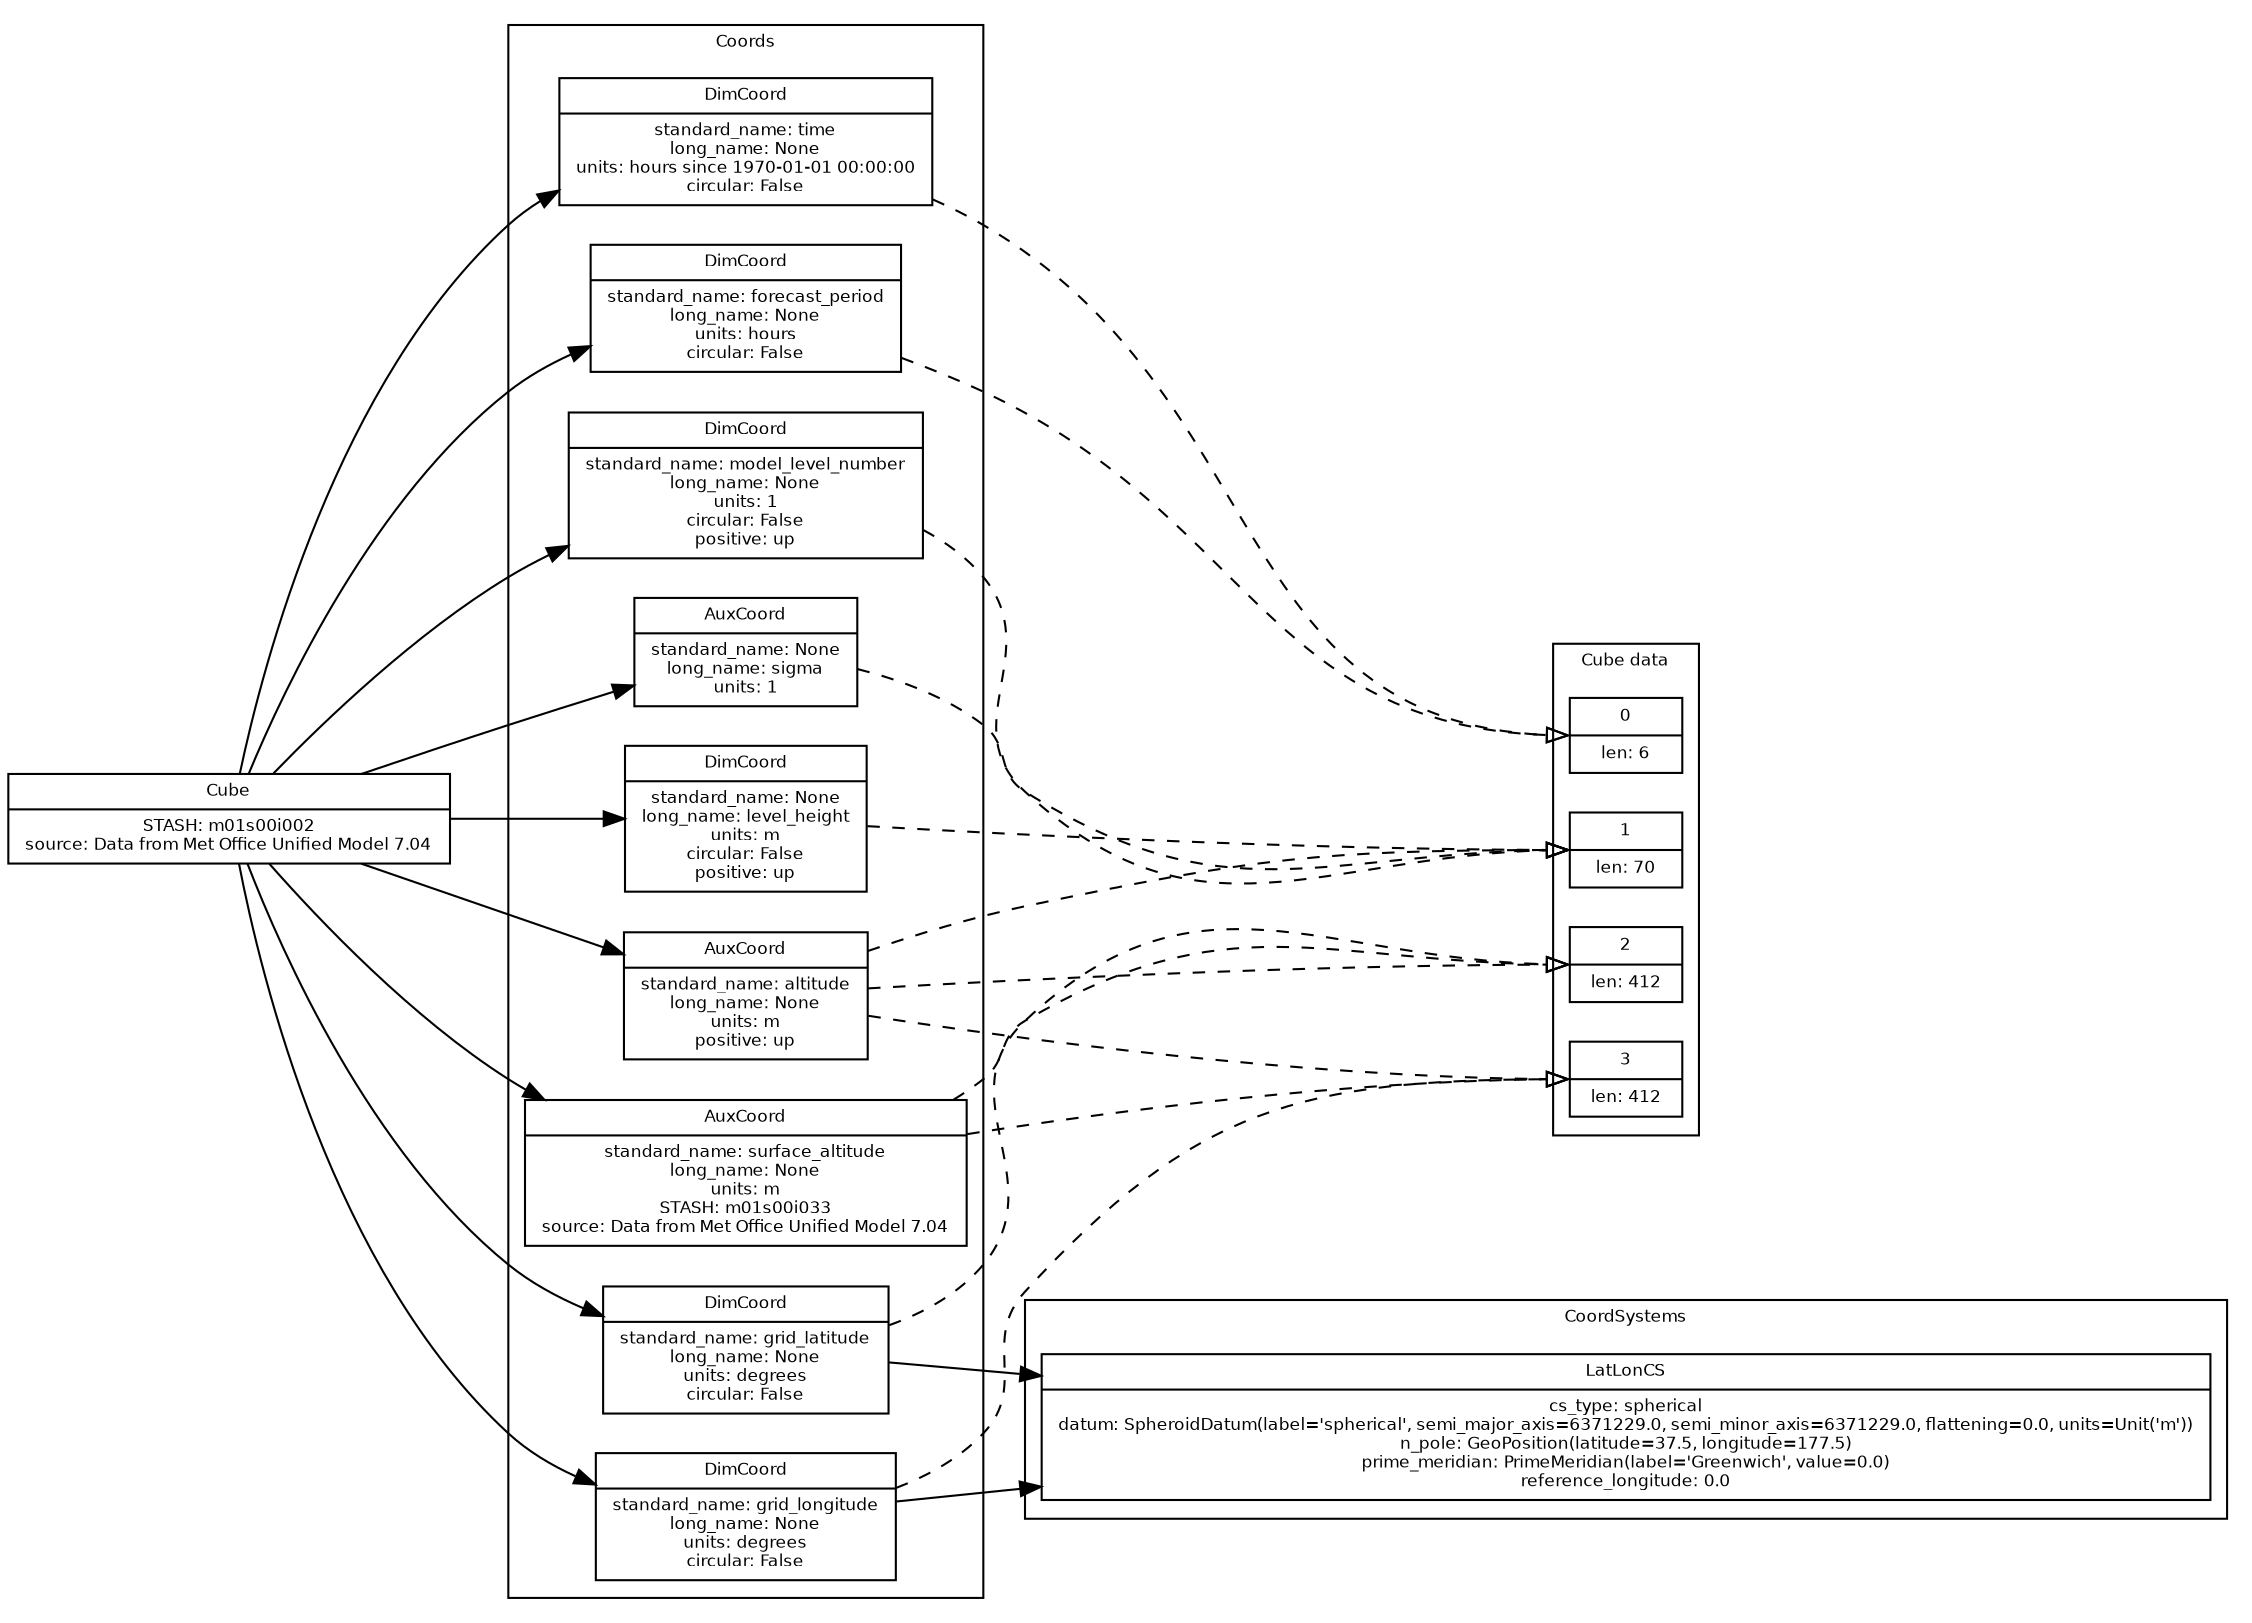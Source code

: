 
digraph CubeGraph{

    rankdir = "LR"
    fontname = "Bitstream Vera Sans"
    fontsize = 8

    node [
        fontname = "Bitstream Vera Sans"
        fontsize = 8
        shape = "record"
    ]

#   Nodes
    ":Cube" [
        label = "Cube|STASH: m01s00i002\nsource: Data from Met Office Unified Model 7.04"
    ]

    
    subgraph clusterCubeDimensions {
        label="Cube data"
    
        "CubeDimension_0" [
            label = "0|len: 6"
        ]

        "CubeDimension_1" [
            label = "1|len: 70"
        ]

        "CubeDimension_2" [
            label = "2|len: 412"
        ]

        "CubeDimension_3" [
            label = "3|len: 412"
        ]

    }
    
    
    subgraph clusterCoords {
        label = "Coords"
        "Coord_0" [
            label = "AuxCoord|standard_name: altitude\nlong_name: None\nunits: m\npositive: up"
        ]
        "Coord_1" [
            label = "DimCoord|standard_name: forecast_period\nlong_name: None\nunits: hours\ncircular: False"
        ]
        "Coord_2" [
            label = "DimCoord|standard_name: grid_latitude\nlong_name: None\nunits: degrees\ncircular: False"
        ]
        "Coord_3" [
            label = "DimCoord|standard_name: grid_longitude\nlong_name: None\nunits: degrees\ncircular: False"
        ]
        "Coord_4" [
            label = "DimCoord|standard_name: None\nlong_name: level_height\nunits: m\ncircular: False\npositive: up"
        ]
        "Coord_5" [
            label = "DimCoord|standard_name: model_level_number\nlong_name: None\nunits: 1\ncircular: False\npositive: up"
        ]
        "Coord_6" [
            label = "AuxCoord|standard_name: None\nlong_name: sigma\nunits: 1"
        ]
        "Coord_7" [
            label = "AuxCoord|standard_name: surface_altitude\nlong_name: None\nunits: m\nSTASH: m01s00i033\nsource: Data from Met Office Unified Model 7.04"
        ]
        "Coord_8" [
            label = "DimCoord|standard_name: time\nlong_name: None\nunits: hours since 1970-01-01 00:00:00\ncircular: False"
        ]

    }
    
    
    subgraph clusterCoordSystems {
        label = "CoordSystems"
        "CoordSystem_LatLonCS_0" [
            label = "LatLonCS|cs_type: spherical\ndatum: SpheroidDatum(label='spherical', semi_major_axis=6371229.0, semi_minor_axis=6371229.0, flattening=0.0, units=Unit('m'))\nn_pole: GeoPosition(latitude=37.5, longitude=177.5)\nprime_meridian: PrimeMeridian(label='Greenwich', value=0.0)\nreference_longitude: 0.0"
        ]

    }
    
    edge [
        arrowhead = "normal"
    ]

#   RELATIONSHIPS

#   Containment
    
    ":Cube" -> "Coord_0"
    ":Cube" -> "Coord_1"
    "Coord_2" -> "CoordSystem_LatLonCS_0"
    ":Cube" -> "Coord_2"
    "Coord_3" -> "CoordSystem_LatLonCS_0"
    ":Cube" -> "Coord_3"
    ":Cube" -> "Coord_4"
    ":Cube" -> "Coord_5"
    ":Cube" -> "Coord_6"
    ":Cube" -> "Coord_7"
    ":Cube" -> "Coord_8"
    edge [
        style="dashed"
        arrowhead = "onormal"
    ]

#   Association
    
    "Coord_0" -> "CubeDimension_1":w
    "Coord_0" -> "CubeDimension_2":w
    "Coord_0" -> "CubeDimension_3":w
    "Coord_1" -> "CubeDimension_0":w
    "Coord_2" -> "CubeDimension_2":w
    "Coord_3" -> "CubeDimension_3":w
    "Coord_4" -> "CubeDimension_1":w
    "Coord_5" -> "CubeDimension_1":w
    "Coord_6" -> "CubeDimension_1":w
    "Coord_7" -> "CubeDimension_2":w
    "Coord_7" -> "CubeDimension_3":w
    "Coord_8" -> "CubeDimension_0":w
}
    
